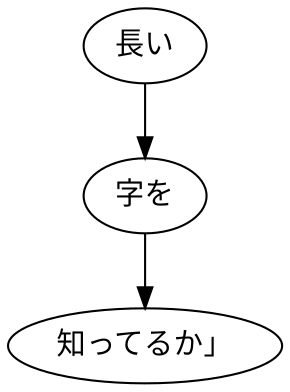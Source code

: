 digraph graph4621 {
	node0 [label="長い"];
	node1 [label="字を"];
	node2 [label="知ってるか」"];
	node0 -> node1;
	node1 -> node2;
}
